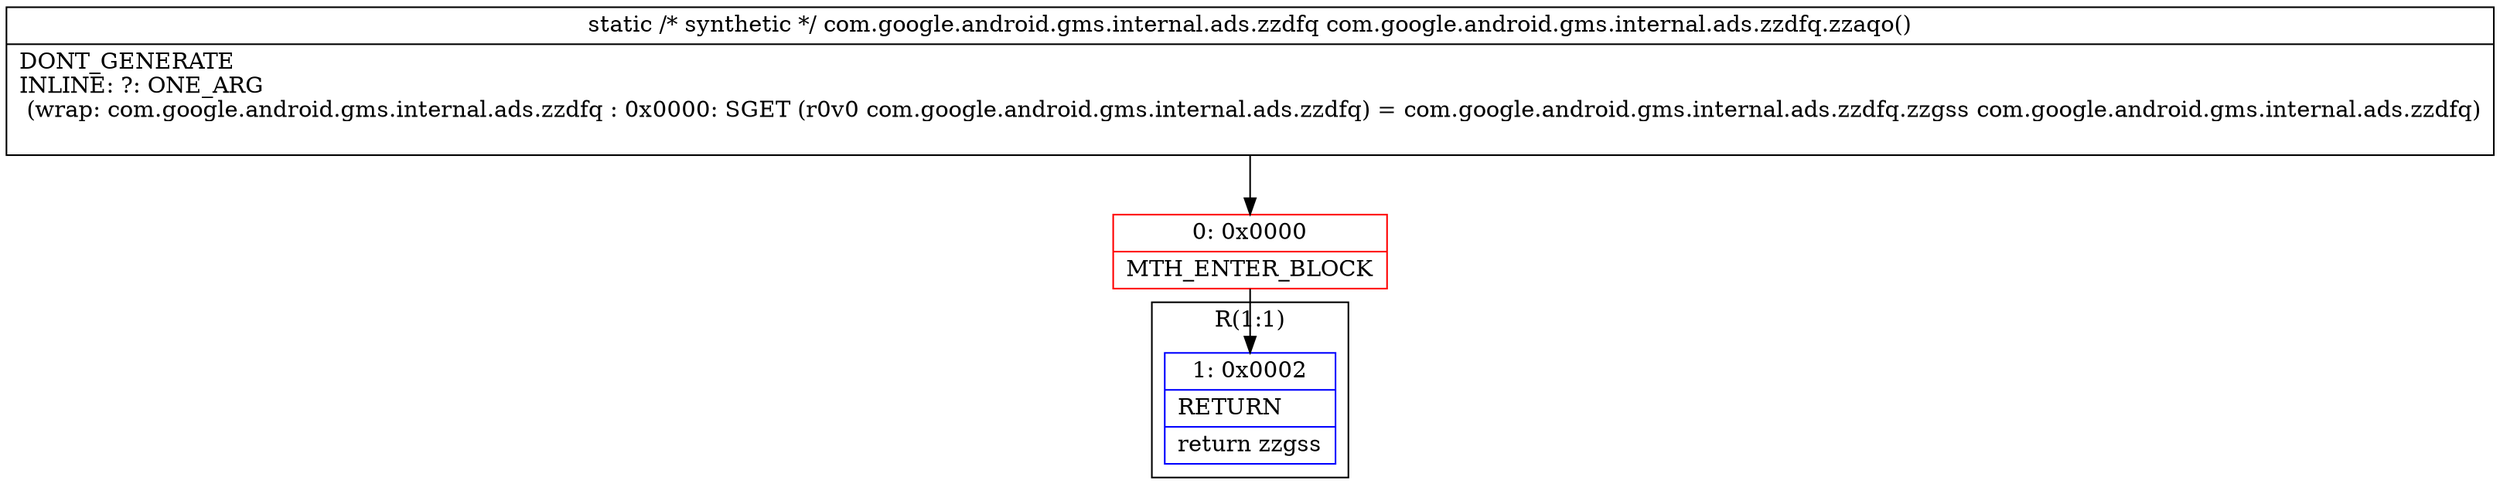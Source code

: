 digraph "CFG forcom.google.android.gms.internal.ads.zzdfq.zzaqo()Lcom\/google\/android\/gms\/internal\/ads\/zzdfq;" {
subgraph cluster_Region_312637199 {
label = "R(1:1)";
node [shape=record,color=blue];
Node_1 [shape=record,label="{1\:\ 0x0002|RETURN\l|return zzgss\l}"];
}
Node_0 [shape=record,color=red,label="{0\:\ 0x0000|MTH_ENTER_BLOCK\l}"];
MethodNode[shape=record,label="{static \/* synthetic *\/ com.google.android.gms.internal.ads.zzdfq com.google.android.gms.internal.ads.zzdfq.zzaqo()  | DONT_GENERATE\lINLINE: ?: ONE_ARG  \l  (wrap: com.google.android.gms.internal.ads.zzdfq : 0x0000: SGET  (r0v0 com.google.android.gms.internal.ads.zzdfq) =  com.google.android.gms.internal.ads.zzdfq.zzgss com.google.android.gms.internal.ads.zzdfq)\l\l}"];
MethodNode -> Node_0;
Node_0 -> Node_1;
}

